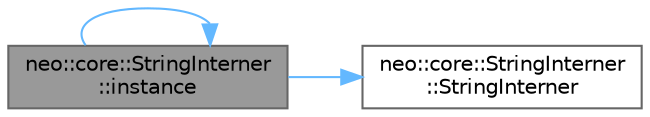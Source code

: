 digraph "neo::core::StringInterner::instance"
{
 // LATEX_PDF_SIZE
  bgcolor="transparent";
  edge [fontname=Helvetica,fontsize=10,labelfontname=Helvetica,labelfontsize=10];
  node [fontname=Helvetica,fontsize=10,shape=box,height=0.2,width=0.4];
  rankdir="LR";
  Node1 [id="Node000001",label="neo::core::StringInterner\l::instance",height=0.2,width=0.4,color="gray40", fillcolor="grey60", style="filled", fontcolor="black",tooltip=" "];
  Node1 -> Node1 [id="edge3_Node000001_Node000001",color="steelblue1",style="solid",tooltip=" "];
  Node1 -> Node2 [id="edge4_Node000001_Node000002",color="steelblue1",style="solid",tooltip=" "];
  Node2 [id="Node000002",label="neo::core::StringInterner\l::StringInterner",height=0.2,width=0.4,color="grey40", fillcolor="white", style="filled",URL="$classneo_1_1core_1_1_string_interner.html#a9c0f934ef4165700c0af41f2b12e14ba",tooltip=" "];
}
